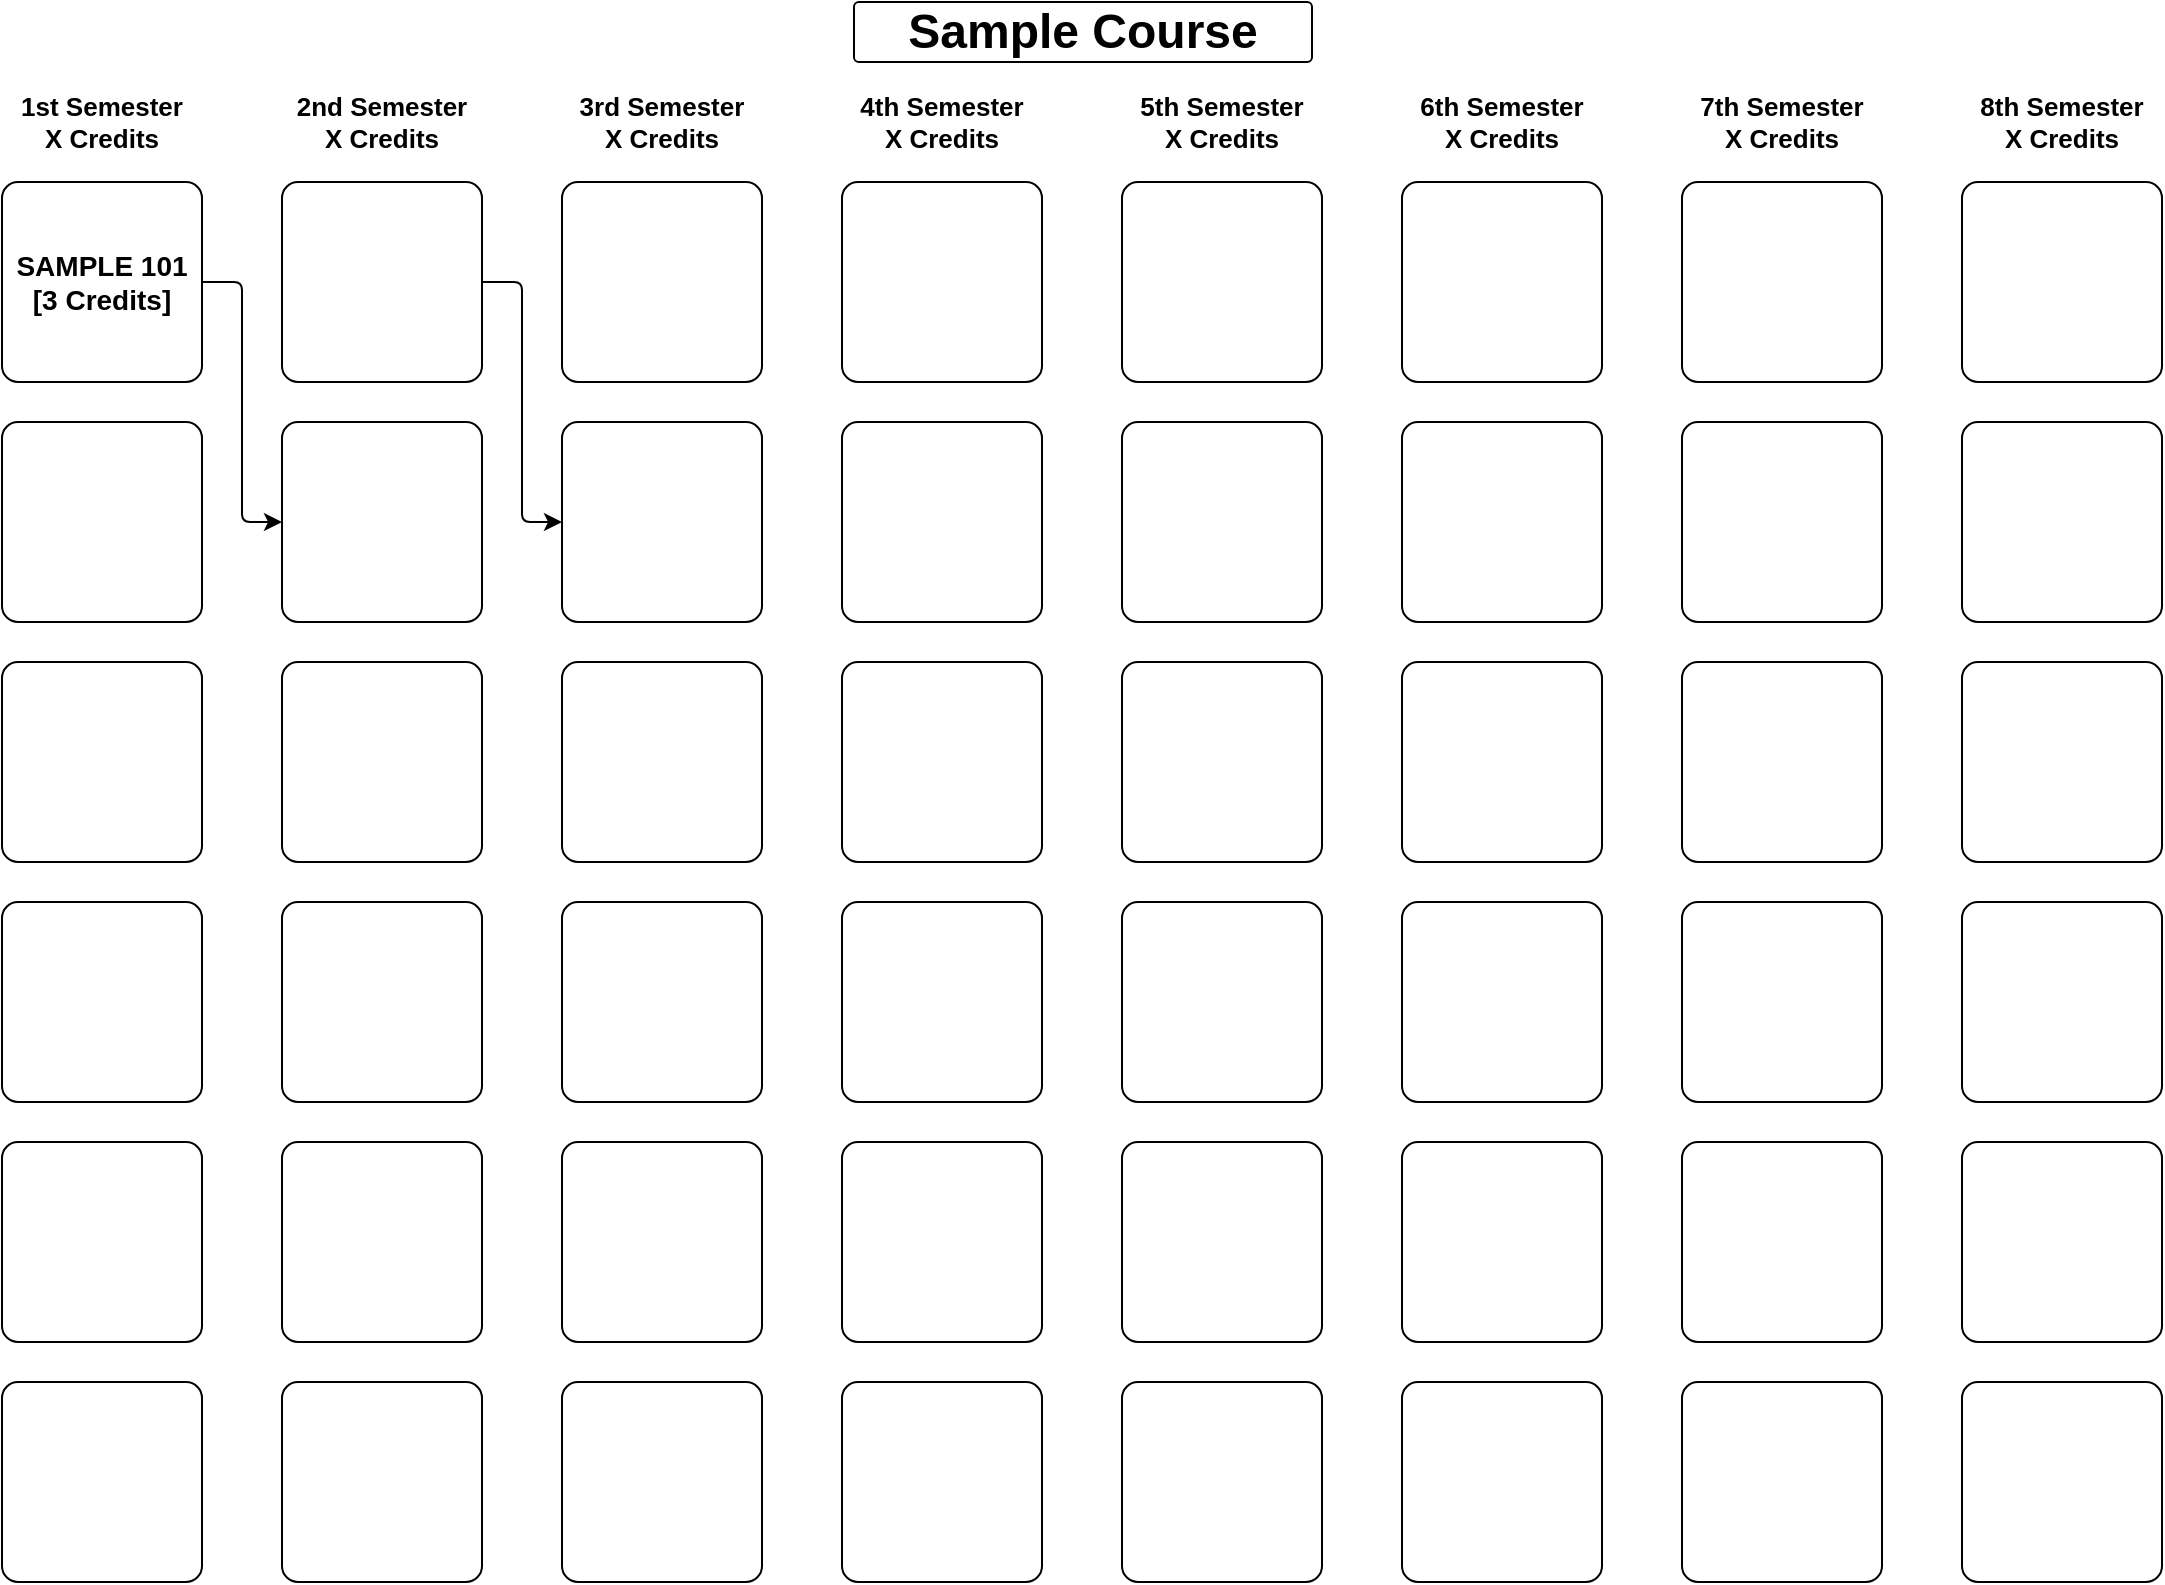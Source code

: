 <mxfile version="14.2.7" type="device"><diagram id="fmPKW-tICe0rB_EEKOgg" name="Page-1"><mxGraphModel dx="1038" dy="580" grid="1" gridSize="10" guides="1" tooltips="1" connect="1" arrows="1" fold="1" page="1" pageScale="1" pageWidth="1169" pageHeight="827" background="none" math="0" shadow="0"><root><mxCell id="0"/><mxCell id="1" parent="0"/><mxCell id="9Ewdyy2UIEGDzYOWgbFg-1" value="&lt;span style=&quot;font-size: 24px&quot;&gt;&lt;b&gt;Sample Course&lt;/b&gt;&lt;/span&gt;" style="rounded=1;whiteSpace=wrap;html=1;arcSize=8;" parent="1" vertex="1"><mxGeometry x="470" width="229" height="30" as="geometry"/></mxCell><mxCell id="afmyEf-ROKRzNI1tIgra-3" style="edgeStyle=orthogonalEdgeStyle;rounded=1;orthogonalLoop=1;jettySize=auto;html=1;entryX=0;entryY=0.5;entryDx=0;entryDy=0;arcSize=8;" parent="1" source="9Ewdyy2UIEGDzYOWgbFg-3" target="6nBf4rz5qRWioeKP9C9Y-30" edge="1"><mxGeometry relative="1" as="geometry"/></mxCell><mxCell id="9Ewdyy2UIEGDzYOWgbFg-3" value="&lt;span style=&quot;font-size: 14px;&quot;&gt;SAMPLE 101&lt;br style=&quot;font-size: 14px;&quot;&gt;[3 Credits]&lt;/span&gt;" style="rounded=1;whiteSpace=wrap;html=1;fontSize=14;fontStyle=1;arcSize=8;" parent="1" vertex="1"><mxGeometry x="44" y="90" width="100" height="100" as="geometry"/></mxCell><mxCell id="afmyEf-ROKRzNI1tIgra-4" style="edgeStyle=orthogonalEdgeStyle;rounded=1;orthogonalLoop=1;jettySize=auto;html=1;exitX=1;exitY=0.5;exitDx=0;exitDy=0;entryX=0;entryY=0.5;entryDx=0;entryDy=0;arcSize=8;" parent="1" source="6nBf4rz5qRWioeKP9C9Y-1" target="6nBf4rz5qRWioeKP9C9Y-31" edge="1"><mxGeometry relative="1" as="geometry"/></mxCell><mxCell id="6nBf4rz5qRWioeKP9C9Y-1" value="" style="rounded=1;whiteSpace=wrap;html=1;fontSize=14;fontStyle=1;arcSize=8;" parent="1" vertex="1"><mxGeometry x="184" y="90" width="100" height="100" as="geometry"/></mxCell><mxCell id="6nBf4rz5qRWioeKP9C9Y-2" value="" style="rounded=1;whiteSpace=wrap;html=1;fontSize=14;fontStyle=1;arcSize=8;" parent="1" vertex="1"><mxGeometry x="324" y="90" width="100" height="100" as="geometry"/></mxCell><mxCell id="6nBf4rz5qRWioeKP9C9Y-3" value="" style="rounded=1;whiteSpace=wrap;html=1;fontSize=14;fontStyle=1;arcSize=8;" parent="1" vertex="1"><mxGeometry x="464" y="90" width="100" height="100" as="geometry"/></mxCell><mxCell id="6nBf4rz5qRWioeKP9C9Y-4" value="" style="rounded=1;whiteSpace=wrap;html=1;fontSize=14;fontStyle=1;arcSize=8;" parent="1" vertex="1"><mxGeometry x="604" y="90" width="100" height="100" as="geometry"/></mxCell><mxCell id="6nBf4rz5qRWioeKP9C9Y-5" value="" style="rounded=1;whiteSpace=wrap;html=1;fontSize=14;fontStyle=1;arcSize=8;" parent="1" vertex="1"><mxGeometry x="744" y="90" width="100" height="100" as="geometry"/></mxCell><mxCell id="6nBf4rz5qRWioeKP9C9Y-6" value="" style="rounded=1;whiteSpace=wrap;html=1;fontSize=14;fontStyle=1;arcSize=8;" parent="1" vertex="1"><mxGeometry x="884" y="90" width="100" height="100" as="geometry"/></mxCell><mxCell id="6nBf4rz5qRWioeKP9C9Y-7" value="" style="rounded=1;whiteSpace=wrap;html=1;fontSize=14;fontStyle=1;arcSize=8;" parent="1" vertex="1"><mxGeometry x="1024" y="90" width="100" height="100" as="geometry"/></mxCell><mxCell id="6nBf4rz5qRWioeKP9C9Y-29" value="" style="rounded=1;whiteSpace=wrap;html=1;fontSize=14;fontStyle=1;arcSize=8;" parent="1" vertex="1"><mxGeometry x="44" y="210" width="100" height="100" as="geometry"/></mxCell><mxCell id="6nBf4rz5qRWioeKP9C9Y-30" value="" style="rounded=1;whiteSpace=wrap;html=1;fontSize=14;fontStyle=1;arcSize=8;" parent="1" vertex="1"><mxGeometry x="184" y="210" width="100" height="100" as="geometry"/></mxCell><mxCell id="6nBf4rz5qRWioeKP9C9Y-31" value="" style="rounded=1;whiteSpace=wrap;html=1;fontSize=14;fontStyle=1;arcSize=8;" parent="1" vertex="1"><mxGeometry x="324" y="210" width="100" height="100" as="geometry"/></mxCell><mxCell id="6nBf4rz5qRWioeKP9C9Y-32" value="" style="rounded=1;whiteSpace=wrap;html=1;fontSize=14;fontStyle=1;arcSize=8;" parent="1" vertex="1"><mxGeometry x="464" y="210" width="100" height="100" as="geometry"/></mxCell><mxCell id="6nBf4rz5qRWioeKP9C9Y-33" value="" style="rounded=1;whiteSpace=wrap;html=1;fontSize=14;fontStyle=1;arcSize=8;" parent="1" vertex="1"><mxGeometry x="604" y="210" width="100" height="100" as="geometry"/></mxCell><mxCell id="6nBf4rz5qRWioeKP9C9Y-34" value="" style="rounded=1;whiteSpace=wrap;html=1;fontSize=14;fontStyle=1;arcSize=8;" parent="1" vertex="1"><mxGeometry x="744" y="210" width="100" height="100" as="geometry"/></mxCell><mxCell id="6nBf4rz5qRWioeKP9C9Y-35" value="" style="rounded=1;whiteSpace=wrap;html=1;fontSize=14;fontStyle=1;arcSize=8;" parent="1" vertex="1"><mxGeometry x="884" y="210" width="100" height="100" as="geometry"/></mxCell><mxCell id="6nBf4rz5qRWioeKP9C9Y-36" value="" style="rounded=1;whiteSpace=wrap;html=1;fontSize=14;fontStyle=1;arcSize=8;" parent="1" vertex="1"><mxGeometry x="1024" y="210" width="100" height="100" as="geometry"/></mxCell><mxCell id="6nBf4rz5qRWioeKP9C9Y-37" value="" style="rounded=1;whiteSpace=wrap;html=1;fontSize=14;fontStyle=1;arcSize=8;" parent="1" vertex="1"><mxGeometry x="44" y="330" width="100" height="100" as="geometry"/></mxCell><mxCell id="6nBf4rz5qRWioeKP9C9Y-38" value="" style="rounded=1;whiteSpace=wrap;html=1;fontSize=14;fontStyle=1;arcSize=8;" parent="1" vertex="1"><mxGeometry x="184" y="330" width="100" height="100" as="geometry"/></mxCell><mxCell id="6nBf4rz5qRWioeKP9C9Y-39" value="" style="rounded=1;whiteSpace=wrap;html=1;fontSize=14;fontStyle=1;arcSize=8;" parent="1" vertex="1"><mxGeometry x="324" y="330" width="100" height="100" as="geometry"/></mxCell><mxCell id="6nBf4rz5qRWioeKP9C9Y-40" value="" style="rounded=1;whiteSpace=wrap;html=1;fontSize=14;fontStyle=1;arcSize=8;" parent="1" vertex="1"><mxGeometry x="464" y="330" width="100" height="100" as="geometry"/></mxCell><mxCell id="6nBf4rz5qRWioeKP9C9Y-41" value="" style="rounded=1;whiteSpace=wrap;html=1;fontSize=14;fontStyle=1;arcSize=8;" parent="1" vertex="1"><mxGeometry x="604" y="330" width="100" height="100" as="geometry"/></mxCell><mxCell id="6nBf4rz5qRWioeKP9C9Y-42" value="" style="rounded=1;whiteSpace=wrap;html=1;fontSize=14;fontStyle=1;arcSize=8;" parent="1" vertex="1"><mxGeometry x="744" y="330" width="100" height="100" as="geometry"/></mxCell><mxCell id="6nBf4rz5qRWioeKP9C9Y-43" value="" style="rounded=1;whiteSpace=wrap;html=1;fontSize=14;fontStyle=1;arcSize=8;" parent="1" vertex="1"><mxGeometry x="884" y="330" width="100" height="100" as="geometry"/></mxCell><mxCell id="6nBf4rz5qRWioeKP9C9Y-44" value="" style="rounded=1;whiteSpace=wrap;html=1;fontSize=14;fontStyle=1;arcSize=8;" parent="1" vertex="1"><mxGeometry x="1024" y="330" width="100" height="100" as="geometry"/></mxCell><mxCell id="6nBf4rz5qRWioeKP9C9Y-45" value="" style="rounded=1;whiteSpace=wrap;html=1;fontSize=14;fontStyle=1;arcSize=8;" parent="1" vertex="1"><mxGeometry x="44" y="450" width="100" height="100" as="geometry"/></mxCell><mxCell id="6nBf4rz5qRWioeKP9C9Y-46" value="" style="rounded=1;whiteSpace=wrap;html=1;fontSize=14;fontStyle=1;arcSize=8;" parent="1" vertex="1"><mxGeometry x="184" y="450" width="100" height="100" as="geometry"/></mxCell><mxCell id="6nBf4rz5qRWioeKP9C9Y-47" value="" style="rounded=1;whiteSpace=wrap;html=1;fontSize=14;fontStyle=1;arcSize=8;" parent="1" vertex="1"><mxGeometry x="324" y="450" width="100" height="100" as="geometry"/></mxCell><mxCell id="6nBf4rz5qRWioeKP9C9Y-48" value="" style="rounded=1;whiteSpace=wrap;html=1;fontSize=14;fontStyle=1;arcSize=8;" parent="1" vertex="1"><mxGeometry x="464" y="450" width="100" height="100" as="geometry"/></mxCell><mxCell id="6nBf4rz5qRWioeKP9C9Y-49" value="" style="rounded=1;whiteSpace=wrap;html=1;fontSize=14;fontStyle=1;arcSize=8;" parent="1" vertex="1"><mxGeometry x="604" y="450" width="100" height="100" as="geometry"/></mxCell><mxCell id="6nBf4rz5qRWioeKP9C9Y-50" value="" style="rounded=1;whiteSpace=wrap;html=1;fontSize=14;fontStyle=1;arcSize=8;" parent="1" vertex="1"><mxGeometry x="744" y="450" width="100" height="100" as="geometry"/></mxCell><mxCell id="6nBf4rz5qRWioeKP9C9Y-51" value="" style="rounded=1;whiteSpace=wrap;html=1;fontSize=14;fontStyle=1;arcSize=8;" parent="1" vertex="1"><mxGeometry x="884" y="450" width="100" height="100" as="geometry"/></mxCell><mxCell id="6nBf4rz5qRWioeKP9C9Y-52" value="" style="rounded=1;whiteSpace=wrap;html=1;fontSize=14;fontStyle=1;arcSize=8;" parent="1" vertex="1"><mxGeometry x="1024" y="450" width="100" height="100" as="geometry"/></mxCell><mxCell id="6nBf4rz5qRWioeKP9C9Y-53" value="" style="rounded=1;whiteSpace=wrap;html=1;fontSize=14;fontStyle=1;arcSize=8;" parent="1" vertex="1"><mxGeometry x="44" y="570" width="100" height="100" as="geometry"/></mxCell><mxCell id="6nBf4rz5qRWioeKP9C9Y-54" value="" style="rounded=1;whiteSpace=wrap;html=1;fontSize=14;fontStyle=1;arcSize=8;" parent="1" vertex="1"><mxGeometry x="184" y="570" width="100" height="100" as="geometry"/></mxCell><mxCell id="6nBf4rz5qRWioeKP9C9Y-55" value="" style="rounded=1;whiteSpace=wrap;html=1;fontSize=14;fontStyle=1;arcSize=8;" parent="1" vertex="1"><mxGeometry x="324" y="570" width="100" height="100" as="geometry"/></mxCell><mxCell id="6nBf4rz5qRWioeKP9C9Y-56" value="" style="rounded=1;whiteSpace=wrap;html=1;fontSize=14;fontStyle=1;arcSize=8;" parent="1" vertex="1"><mxGeometry x="464" y="570" width="100" height="100" as="geometry"/></mxCell><mxCell id="6nBf4rz5qRWioeKP9C9Y-57" value="" style="rounded=1;whiteSpace=wrap;html=1;fontSize=14;fontStyle=1;arcSize=8;" parent="1" vertex="1"><mxGeometry x="604" y="570" width="100" height="100" as="geometry"/></mxCell><mxCell id="6nBf4rz5qRWioeKP9C9Y-58" value="" style="rounded=1;whiteSpace=wrap;html=1;fontSize=14;fontStyle=1;arcSize=8;" parent="1" vertex="1"><mxGeometry x="744" y="570" width="100" height="100" as="geometry"/></mxCell><mxCell id="6nBf4rz5qRWioeKP9C9Y-59" value="" style="rounded=1;whiteSpace=wrap;html=1;fontSize=14;fontStyle=1;arcSize=8;" parent="1" vertex="1"><mxGeometry x="884" y="570" width="100" height="100" as="geometry"/></mxCell><mxCell id="6nBf4rz5qRWioeKP9C9Y-60" value="" style="rounded=1;whiteSpace=wrap;html=1;fontSize=14;fontStyle=1;arcSize=8;" parent="1" vertex="1"><mxGeometry x="1024" y="570" width="100" height="100" as="geometry"/></mxCell><mxCell id="6nBf4rz5qRWioeKP9C9Y-61" value="" style="rounded=1;whiteSpace=wrap;html=1;fontSize=14;fontStyle=1;arcSize=8;" parent="1" vertex="1"><mxGeometry x="44" y="690" width="100" height="100" as="geometry"/></mxCell><mxCell id="6nBf4rz5qRWioeKP9C9Y-62" value="" style="rounded=1;whiteSpace=wrap;html=1;fontSize=14;fontStyle=1;arcSize=8;" parent="1" vertex="1"><mxGeometry x="184" y="690" width="100" height="100" as="geometry"/></mxCell><mxCell id="6nBf4rz5qRWioeKP9C9Y-63" value="" style="rounded=1;whiteSpace=wrap;html=1;fontSize=14;fontStyle=1;arcSize=8;" parent="1" vertex="1"><mxGeometry x="324" y="690" width="100" height="100" as="geometry"/></mxCell><mxCell id="6nBf4rz5qRWioeKP9C9Y-64" value="" style="rounded=1;whiteSpace=wrap;html=1;fontSize=14;fontStyle=1;arcSize=8;" parent="1" vertex="1"><mxGeometry x="464" y="690" width="100" height="100" as="geometry"/></mxCell><mxCell id="6nBf4rz5qRWioeKP9C9Y-65" value="" style="rounded=1;whiteSpace=wrap;html=1;fontSize=14;fontStyle=1;arcSize=8;" parent="1" vertex="1"><mxGeometry x="604" y="690" width="100" height="100" as="geometry"/></mxCell><mxCell id="6nBf4rz5qRWioeKP9C9Y-66" value="" style="rounded=1;whiteSpace=wrap;html=1;fontSize=14;fontStyle=1;arcSize=8;" parent="1" vertex="1"><mxGeometry x="744" y="690" width="100" height="100" as="geometry"/></mxCell><mxCell id="6nBf4rz5qRWioeKP9C9Y-67" value="" style="rounded=1;whiteSpace=wrap;html=1;fontSize=14;fontStyle=1;arcSize=8;" parent="1" vertex="1"><mxGeometry x="884" y="690" width="100" height="100" as="geometry"/></mxCell><mxCell id="6nBf4rz5qRWioeKP9C9Y-68" value="" style="rounded=1;whiteSpace=wrap;html=1;fontSize=14;fontStyle=1;arcSize=8;" parent="1" vertex="1"><mxGeometry x="1024" y="690" width="100" height="100" as="geometry"/></mxCell><mxCell id="6nBf4rz5qRWioeKP9C9Y-70" value="1st Semester&lt;br style=&quot;font-size: 13px;&quot;&gt;X Credits" style="text;html=1;strokeColor=none;fillColor=none;align=center;verticalAlign=middle;whiteSpace=wrap;rounded=0;fontStyle=1;fontSize=13;arcSize=8;" parent="1" vertex="1"><mxGeometry x="49" y="40" width="90" height="40" as="geometry"/></mxCell><mxCell id="6nBf4rz5qRWioeKP9C9Y-71" value="2nd Semester&lt;br style=&quot;font-size: 13px;&quot;&gt;X Credits" style="text;html=1;strokeColor=none;fillColor=none;align=center;verticalAlign=middle;whiteSpace=wrap;rounded=0;fontStyle=1;fontSize=13;arcSize=8;" parent="1" vertex="1"><mxGeometry x="189" y="40" width="90" height="40" as="geometry"/></mxCell><mxCell id="6nBf4rz5qRWioeKP9C9Y-72" value="3rd Semester&lt;br style=&quot;font-size: 13px;&quot;&gt;X Credits" style="text;html=1;strokeColor=none;fillColor=none;align=center;verticalAlign=middle;whiteSpace=wrap;rounded=0;fontStyle=1;fontSize=13;arcSize=8;" parent="1" vertex="1"><mxGeometry x="329" y="40" width="90" height="40" as="geometry"/></mxCell><mxCell id="6nBf4rz5qRWioeKP9C9Y-73" value="7th Semester&lt;br style=&quot;font-size: 13px;&quot;&gt;X Credits" style="text;html=1;strokeColor=none;fillColor=none;align=center;verticalAlign=middle;whiteSpace=wrap;rounded=0;fontStyle=1;fontSize=13;arcSize=8;" parent="1" vertex="1"><mxGeometry x="889" y="40" width="90" height="40" as="geometry"/></mxCell><mxCell id="6nBf4rz5qRWioeKP9C9Y-74" value="5th Semester&lt;br style=&quot;font-size: 13px;&quot;&gt;X Credits" style="text;html=1;strokeColor=none;fillColor=none;align=center;verticalAlign=middle;whiteSpace=wrap;rounded=0;fontStyle=1;fontSize=13;arcSize=8;" parent="1" vertex="1"><mxGeometry x="609" y="40" width="90" height="40" as="geometry"/></mxCell><mxCell id="6nBf4rz5qRWioeKP9C9Y-75" value="4th Semester&lt;br style=&quot;font-size: 13px;&quot;&gt;X Credits" style="text;html=1;strokeColor=none;fillColor=none;align=center;verticalAlign=middle;whiteSpace=wrap;rounded=0;fontStyle=1;fontSize=13;arcSize=8;" parent="1" vertex="1"><mxGeometry x="469" y="40" width="90" height="40" as="geometry"/></mxCell><mxCell id="6nBf4rz5qRWioeKP9C9Y-76" value="6th Semester&lt;br style=&quot;font-size: 13px;&quot;&gt;X Credits" style="text;html=1;strokeColor=none;fillColor=none;align=center;verticalAlign=middle;whiteSpace=wrap;rounded=0;fontStyle=1;fontSize=13;arcSize=8;" parent="1" vertex="1"><mxGeometry x="749" y="40" width="90" height="40" as="geometry"/></mxCell><mxCell id="6nBf4rz5qRWioeKP9C9Y-77" value="8th Semester&lt;br style=&quot;font-size: 13px;&quot;&gt;X Credits" style="text;html=1;strokeColor=none;fillColor=none;align=center;verticalAlign=middle;whiteSpace=wrap;rounded=0;fontStyle=1;fontSize=13;arcSize=8;" parent="1" vertex="1"><mxGeometry x="1029" y="40" width="90" height="40" as="geometry"/></mxCell></root></mxGraphModel></diagram></mxfile>